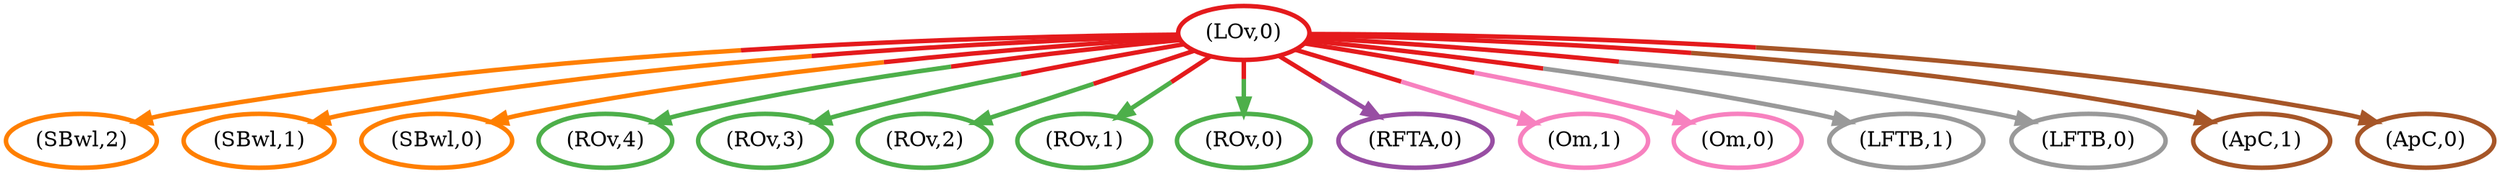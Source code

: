 digraph G {
	15 [penwidth=3,colorscheme=set19,color=5,label="(SBwl,2)"]
	14 [penwidth=3,colorscheme=set19,color=5,label="(SBwl,1)"]
	13 [penwidth=3,colorscheme=set19,color=5,label="(SBwl,0)"]
	12 [penwidth=3,colorscheme=set19,color=3,label="(ROv,4)"]
	11 [penwidth=3,colorscheme=set19,color=3,label="(ROv,3)"]
	10 [penwidth=3,colorscheme=set19,color=3,label="(ROv,2)"]
	9 [penwidth=3,colorscheme=set19,color=3,label="(ROv,1)"]
	8 [penwidth=3,colorscheme=set19,color=3,label="(ROv,0)"]
	7 [penwidth=3,colorscheme=set19,color=4,label="(RFTA,0)"]
	6 [penwidth=3,colorscheme=set19,color=8,label="(Om,1)"]
	5 [penwidth=3,colorscheme=set19,color=8,label="(Om,0)"]
	4 [penwidth=3,colorscheme=set19,color=9,label="(LFTB,1)"]
	3 [penwidth=3,colorscheme=set19,color=9,label="(LFTB,0)"]
	2 [penwidth=3,colorscheme=set19,color=7,label="(ApC,1)"]
	1 [penwidth=3,colorscheme=set19,color=7,label="(ApC,0)"]
	0 [penwidth=3,colorscheme=set19,color=1,label="(LOv,0)"]
	0 -> 15 [penwidth=3,colorscheme=set19,color="1;0.5:5"]
	0 -> 14 [penwidth=3,colorscheme=set19,color="1;0.5:5"]
	0 -> 13 [penwidth=3,colorscheme=set19,color="1;0.5:5"]
	0 -> 12 [penwidth=3,colorscheme=set19,color="1;0.5:3"]
	0 -> 11 [penwidth=3,colorscheme=set19,color="1;0.5:3"]
	0 -> 10 [penwidth=3,colorscheme=set19,color="1;0.5:3"]
	0 -> 9 [penwidth=3,colorscheme=set19,color="1;0.5:3"]
	0 -> 8 [penwidth=3,colorscheme=set19,color="1;0.5:3"]
	0 -> 7 [penwidth=3,colorscheme=set19,color="1;0.5:4"]
	0 -> 6 [penwidth=3,colorscheme=set19,color="1;0.5:8"]
	0 -> 5 [penwidth=3,colorscheme=set19,color="1;0.5:8"]
	0 -> 4 [penwidth=3,colorscheme=set19,color="1;0.5:9"]
	0 -> 3 [penwidth=3,colorscheme=set19,color="1;0.5:9"]
	0 -> 2 [penwidth=3,colorscheme=set19,color="1;0.5:7"]
	0 -> 1 [penwidth=3,colorscheme=set19,color="1;0.5:7"]
}